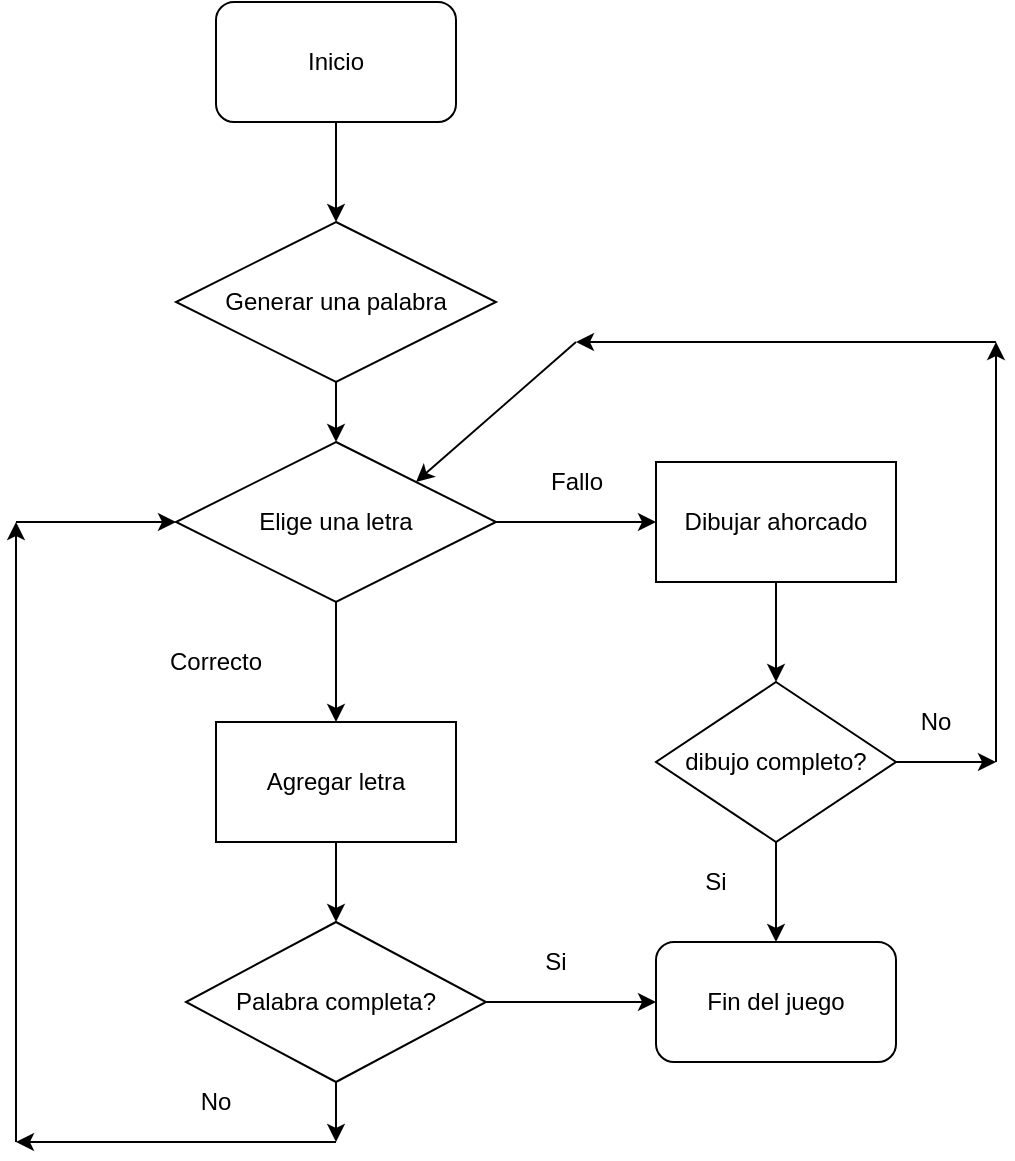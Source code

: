 <mxfile version="13.10.4" type="github"><diagram id="mMBdn1mbwkAI-LNKav6J" name="Page-1"><mxGraphModel dx="1422" dy="794" grid="1" gridSize="10" guides="1" tooltips="1" connect="1" arrows="1" fold="1" page="1" pageScale="1" pageWidth="827" pageHeight="1169" math="0" shadow="0"><root><mxCell id="0"/><mxCell id="1" parent="0"/><mxCell id="HC8wfAv2FkXxIYIriiUK-1" value="Inicio" style="rounded=1;whiteSpace=wrap;html=1;" vertex="1" parent="1"><mxGeometry x="340" y="70" width="120" height="60" as="geometry"/></mxCell><mxCell id="HC8wfAv2FkXxIYIriiUK-2" value="" style="endArrow=classic;html=1;exitX=0.5;exitY=1;exitDx=0;exitDy=0;" edge="1" parent="1" source="HC8wfAv2FkXxIYIriiUK-1"><mxGeometry width="50" height="50" relative="1" as="geometry"><mxPoint x="390" y="430" as="sourcePoint"/><mxPoint x="400" y="180" as="targetPoint"/></mxGeometry></mxCell><mxCell id="HC8wfAv2FkXxIYIriiUK-3" value="Elige una letra" style="rhombus;whiteSpace=wrap;html=1;" vertex="1" parent="1"><mxGeometry x="320" y="290" width="160" height="80" as="geometry"/></mxCell><mxCell id="HC8wfAv2FkXxIYIriiUK-4" value="" style="endArrow=classic;html=1;exitX=1;exitY=0.5;exitDx=0;exitDy=0;" edge="1" parent="1" source="HC8wfAv2FkXxIYIriiUK-3"><mxGeometry width="50" height="50" relative="1" as="geometry"><mxPoint x="390" y="540" as="sourcePoint"/><mxPoint x="560" y="330" as="targetPoint"/></mxGeometry></mxCell><mxCell id="HC8wfAv2FkXxIYIriiUK-5" value="Fallo" style="text;html=1;align=center;verticalAlign=middle;resizable=0;points=[];autosize=1;" vertex="1" parent="1"><mxGeometry x="500" y="300" width="40" height="20" as="geometry"/></mxCell><mxCell id="HC8wfAv2FkXxIYIriiUK-7" value="Dibujar ahorcado" style="rounded=0;whiteSpace=wrap;html=1;" vertex="1" parent="1"><mxGeometry x="560" y="300" width="120" height="60" as="geometry"/></mxCell><mxCell id="HC8wfAv2FkXxIYIriiUK-8" value="" style="endArrow=classic;html=1;exitX=0.5;exitY=1;exitDx=0;exitDy=0;" edge="1" parent="1" source="HC8wfAv2FkXxIYIriiUK-3"><mxGeometry width="50" height="50" relative="1" as="geometry"><mxPoint x="390" y="540" as="sourcePoint"/><mxPoint x="400" y="430" as="targetPoint"/></mxGeometry></mxCell><mxCell id="HC8wfAv2FkXxIYIriiUK-9" value="Correcto" style="text;html=1;strokeColor=none;fillColor=none;align=center;verticalAlign=middle;whiteSpace=wrap;rounded=0;" vertex="1" parent="1"><mxGeometry x="320" y="390" width="40" height="20" as="geometry"/></mxCell><mxCell id="HC8wfAv2FkXxIYIriiUK-10" value="Agregar letra" style="rounded=0;whiteSpace=wrap;html=1;" vertex="1" parent="1"><mxGeometry x="340" y="430" width="120" height="60" as="geometry"/></mxCell><mxCell id="HC8wfAv2FkXxIYIriiUK-11" value="Generar una palabra" style="rhombus;whiteSpace=wrap;html=1;" vertex="1" parent="1"><mxGeometry x="320" y="180" width="160" height="80" as="geometry"/></mxCell><mxCell id="HC8wfAv2FkXxIYIriiUK-12" value="" style="endArrow=classic;html=1;exitX=0.5;exitY=1;exitDx=0;exitDy=0;entryX=0.5;entryY=0;entryDx=0;entryDy=0;" edge="1" parent="1" source="HC8wfAv2FkXxIYIriiUK-11" target="HC8wfAv2FkXxIYIriiUK-3"><mxGeometry width="50" height="50" relative="1" as="geometry"><mxPoint x="390" y="430" as="sourcePoint"/><mxPoint x="440" y="380" as="targetPoint"/></mxGeometry></mxCell><mxCell id="HC8wfAv2FkXxIYIriiUK-13" value="dibujo completo?" style="rhombus;whiteSpace=wrap;html=1;" vertex="1" parent="1"><mxGeometry x="560" y="410" width="120" height="80" as="geometry"/></mxCell><mxCell id="HC8wfAv2FkXxIYIriiUK-14" value="" style="endArrow=classic;html=1;entryX=0.5;entryY=0;entryDx=0;entryDy=0;exitX=0.5;exitY=1;exitDx=0;exitDy=0;" edge="1" parent="1" source="HC8wfAv2FkXxIYIriiUK-7" target="HC8wfAv2FkXxIYIriiUK-13"><mxGeometry width="50" height="50" relative="1" as="geometry"><mxPoint x="390" y="430" as="sourcePoint"/><mxPoint x="440" y="380" as="targetPoint"/></mxGeometry></mxCell><mxCell id="HC8wfAv2FkXxIYIriiUK-15" value="" style="endArrow=classic;html=1;exitX=1;exitY=0.5;exitDx=0;exitDy=0;" edge="1" parent="1" source="HC8wfAv2FkXxIYIriiUK-13"><mxGeometry width="50" height="50" relative="1" as="geometry"><mxPoint x="390" y="430" as="sourcePoint"/><mxPoint x="730" y="450" as="targetPoint"/></mxGeometry></mxCell><mxCell id="HC8wfAv2FkXxIYIriiUK-16" value="Fin del juego" style="rounded=1;whiteSpace=wrap;html=1;" vertex="1" parent="1"><mxGeometry x="560" y="540" width="120" height="60" as="geometry"/></mxCell><mxCell id="HC8wfAv2FkXxIYIriiUK-17" value="" style="endArrow=classic;html=1;exitX=0.5;exitY=1;exitDx=0;exitDy=0;entryX=0.5;entryY=0;entryDx=0;entryDy=0;" edge="1" parent="1" source="HC8wfAv2FkXxIYIriiUK-13" target="HC8wfAv2FkXxIYIriiUK-16"><mxGeometry width="50" height="50" relative="1" as="geometry"><mxPoint x="690" y="460" as="sourcePoint"/><mxPoint x="740" y="460" as="targetPoint"/></mxGeometry></mxCell><mxCell id="HC8wfAv2FkXxIYIriiUK-18" value="Si" style="text;html=1;strokeColor=none;fillColor=none;align=center;verticalAlign=middle;whiteSpace=wrap;rounded=0;" vertex="1" parent="1"><mxGeometry x="570" y="500" width="40" height="20" as="geometry"/></mxCell><mxCell id="HC8wfAv2FkXxIYIriiUK-19" value="No" style="text;html=1;strokeColor=none;fillColor=none;align=center;verticalAlign=middle;whiteSpace=wrap;rounded=0;" vertex="1" parent="1"><mxGeometry x="680" y="420" width="40" height="20" as="geometry"/></mxCell><mxCell id="HC8wfAv2FkXxIYIriiUK-20" value="" style="endArrow=classic;html=1;" edge="1" parent="1"><mxGeometry width="50" height="50" relative="1" as="geometry"><mxPoint x="730" y="450" as="sourcePoint"/><mxPoint x="730" y="240" as="targetPoint"/></mxGeometry></mxCell><mxCell id="HC8wfAv2FkXxIYIriiUK-21" value="" style="endArrow=classic;html=1;" edge="1" parent="1"><mxGeometry width="50" height="50" relative="1" as="geometry"><mxPoint x="730" y="240" as="sourcePoint"/><mxPoint x="520" y="240" as="targetPoint"/></mxGeometry></mxCell><mxCell id="HC8wfAv2FkXxIYIriiUK-22" value="" style="endArrow=classic;html=1;entryX=1;entryY=0;entryDx=0;entryDy=0;" edge="1" parent="1" target="HC8wfAv2FkXxIYIriiUK-3"><mxGeometry width="50" height="50" relative="1" as="geometry"><mxPoint x="520" y="240" as="sourcePoint"/><mxPoint x="440" y="380" as="targetPoint"/></mxGeometry></mxCell><mxCell id="HC8wfAv2FkXxIYIriiUK-23" value="Palabra completa?" style="rhombus;whiteSpace=wrap;html=1;" vertex="1" parent="1"><mxGeometry x="325" y="530" width="150" height="80" as="geometry"/></mxCell><mxCell id="HC8wfAv2FkXxIYIriiUK-24" value="" style="endArrow=classic;html=1;entryX=0;entryY=0.5;entryDx=0;entryDy=0;exitX=1;exitY=0.5;exitDx=0;exitDy=0;" edge="1" parent="1" source="HC8wfAv2FkXxIYIriiUK-23" target="HC8wfAv2FkXxIYIriiUK-16"><mxGeometry width="50" height="50" relative="1" as="geometry"><mxPoint x="390" y="430" as="sourcePoint"/><mxPoint x="440" y="380" as="targetPoint"/></mxGeometry></mxCell><mxCell id="HC8wfAv2FkXxIYIriiUK-25" value="Si" style="text;html=1;strokeColor=none;fillColor=none;align=center;verticalAlign=middle;whiteSpace=wrap;rounded=0;" vertex="1" parent="1"><mxGeometry x="490" y="540" width="40" height="20" as="geometry"/></mxCell><mxCell id="HC8wfAv2FkXxIYIriiUK-26" value="" style="endArrow=classic;html=1;entryX=0.5;entryY=0;entryDx=0;entryDy=0;exitX=0.5;exitY=1;exitDx=0;exitDy=0;" edge="1" parent="1" source="HC8wfAv2FkXxIYIriiUK-10" target="HC8wfAv2FkXxIYIriiUK-23"><mxGeometry width="50" height="50" relative="1" as="geometry"><mxPoint x="390" y="430" as="sourcePoint"/><mxPoint x="440" y="380" as="targetPoint"/></mxGeometry></mxCell><mxCell id="HC8wfAv2FkXxIYIriiUK-27" value="" style="endArrow=classic;html=1;exitX=0.5;exitY=1;exitDx=0;exitDy=0;" edge="1" parent="1" source="HC8wfAv2FkXxIYIriiUK-23"><mxGeometry width="50" height="50" relative="1" as="geometry"><mxPoint x="390" y="430" as="sourcePoint"/><mxPoint x="400" y="640" as="targetPoint"/></mxGeometry></mxCell><mxCell id="HC8wfAv2FkXxIYIriiUK-28" value="" style="endArrow=classic;html=1;" edge="1" parent="1"><mxGeometry width="50" height="50" relative="1" as="geometry"><mxPoint x="400" y="640" as="sourcePoint"/><mxPoint x="240" y="640" as="targetPoint"/></mxGeometry></mxCell><mxCell id="HC8wfAv2FkXxIYIriiUK-29" value="" style="endArrow=classic;html=1;" edge="1" parent="1"><mxGeometry width="50" height="50" relative="1" as="geometry"><mxPoint x="240" y="640" as="sourcePoint"/><mxPoint x="240" y="330" as="targetPoint"/></mxGeometry></mxCell><mxCell id="HC8wfAv2FkXxIYIriiUK-30" value="" style="endArrow=classic;html=1;entryX=0;entryY=0.5;entryDx=0;entryDy=0;" edge="1" parent="1" target="HC8wfAv2FkXxIYIriiUK-3"><mxGeometry width="50" height="50" relative="1" as="geometry"><mxPoint x="240" y="330" as="sourcePoint"/><mxPoint x="440" y="380" as="targetPoint"/></mxGeometry></mxCell><mxCell id="HC8wfAv2FkXxIYIriiUK-31" value="No" style="text;html=1;strokeColor=none;fillColor=none;align=center;verticalAlign=middle;whiteSpace=wrap;rounded=0;" vertex="1" parent="1"><mxGeometry x="320" y="610" width="40" height="20" as="geometry"/></mxCell></root></mxGraphModel></diagram></mxfile>
